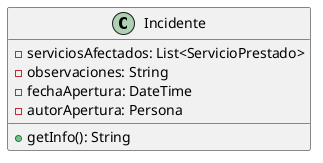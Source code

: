 @startuml
'https://plantuml.com/class-diagram

class Incidente{
    - serviciosAfectados: List<ServicioPrestado>
    - observaciones: String
    - fechaApertura: DateTime
    - autorApertura: Persona
    +getInfo(): String
}
@enduml